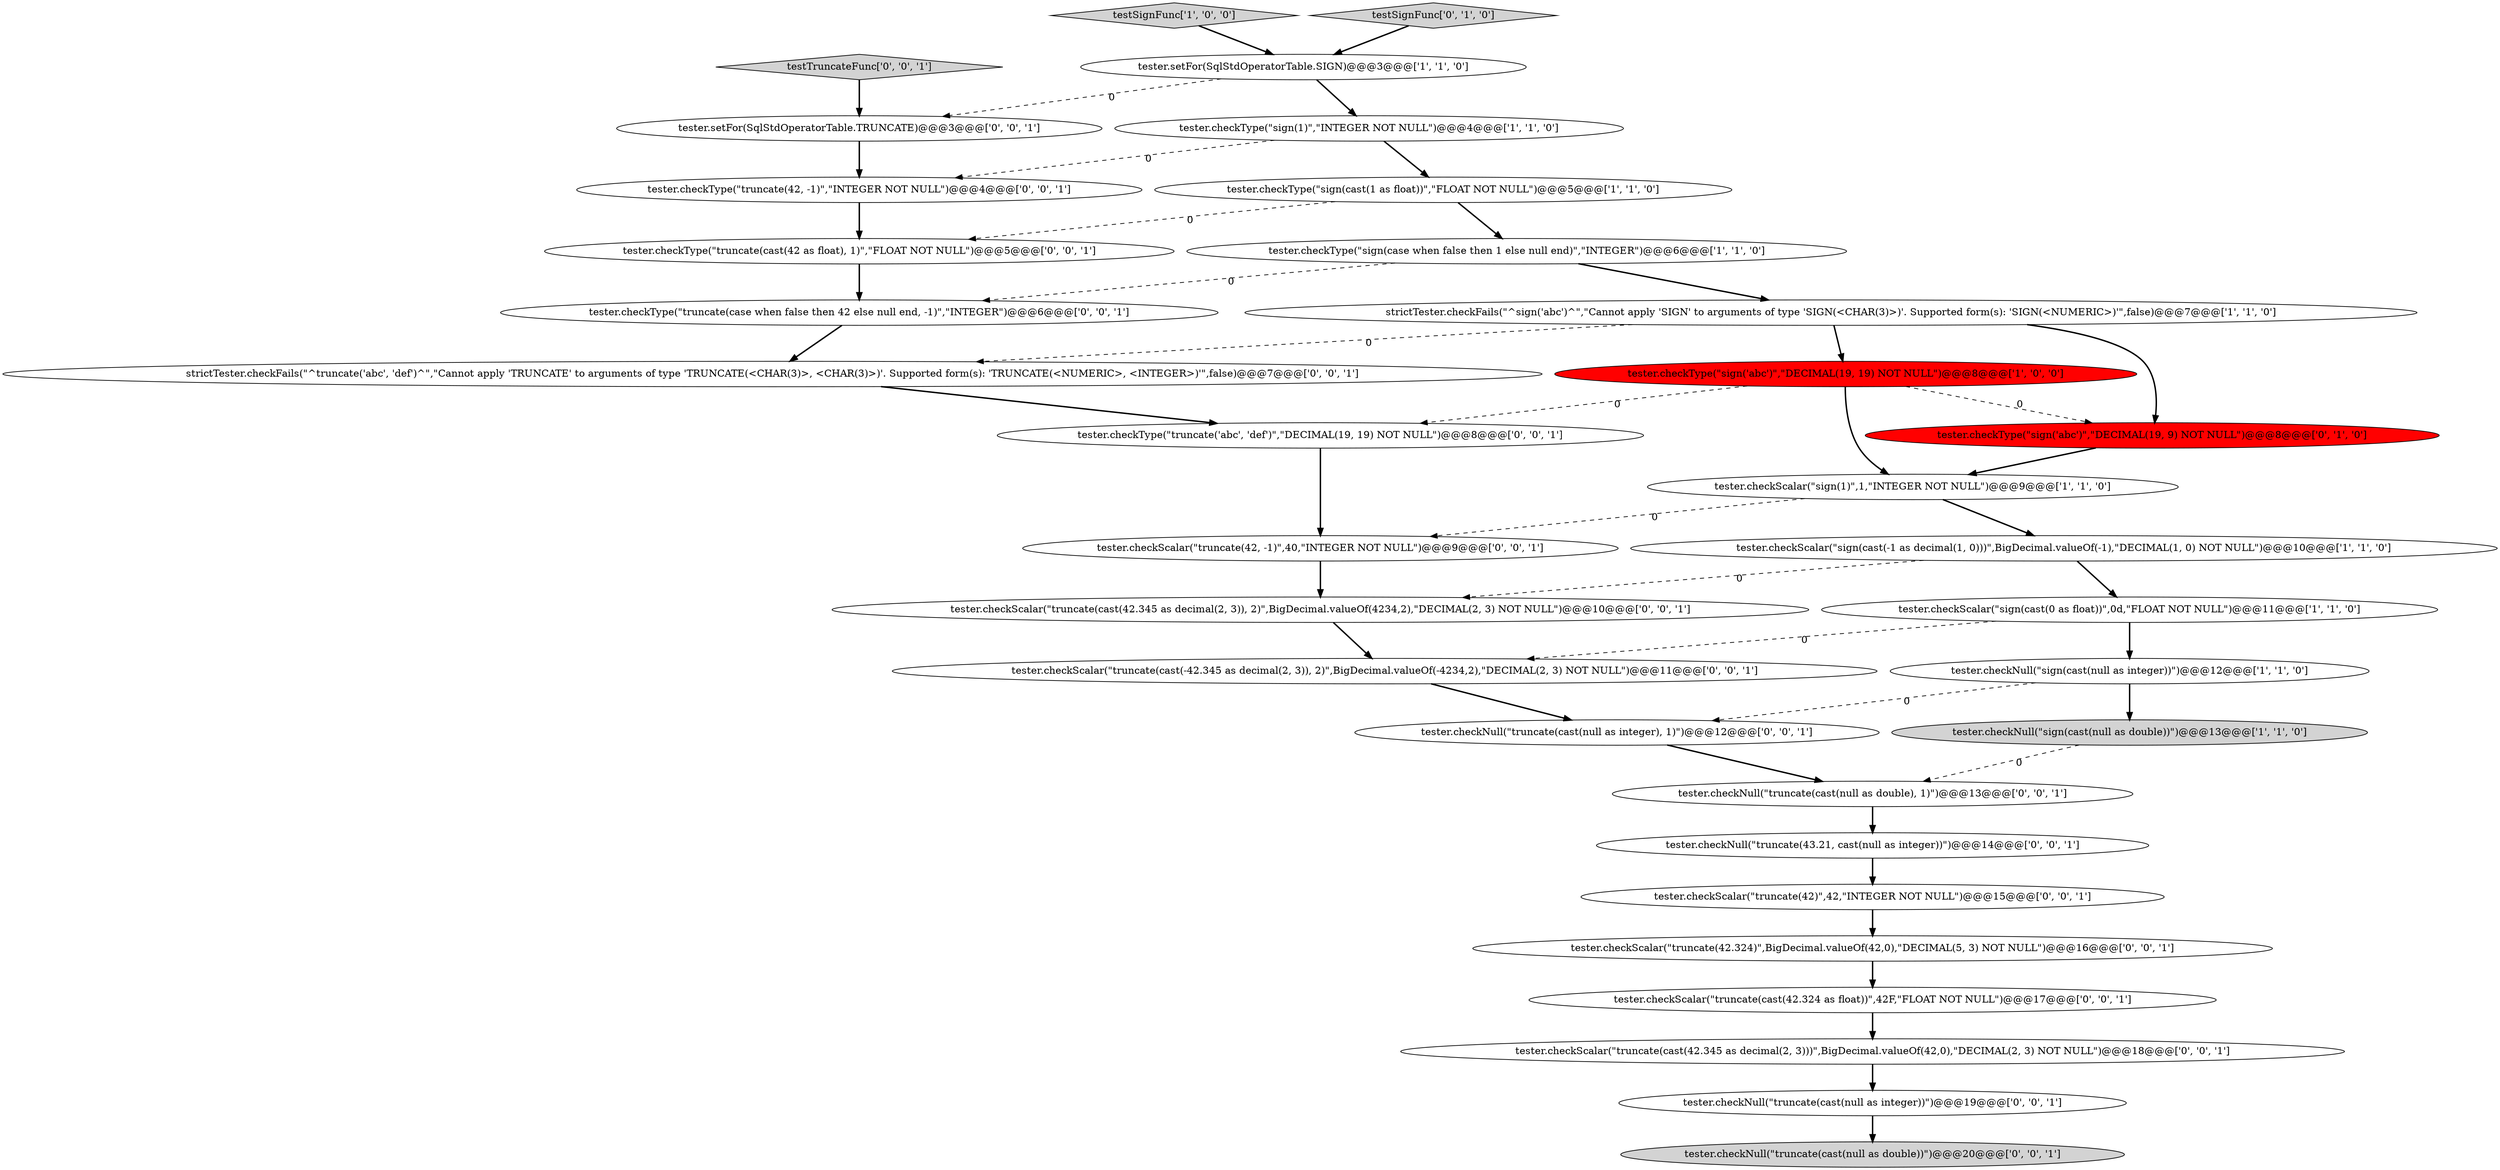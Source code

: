 digraph {
23 [style = filled, label = "testTruncateFunc['0', '0', '1']", fillcolor = lightgray, shape = diamond image = "AAA0AAABBB3BBB"];
21 [style = filled, label = "tester.checkNull(\"truncate(43.21, cast(null as integer))\")@@@14@@@['0', '0', '1']", fillcolor = white, shape = ellipse image = "AAA0AAABBB3BBB"];
28 [style = filled, label = "tester.checkScalar(\"truncate(cast(42.345 as decimal(2, 3)), 2)\",BigDecimal.valueOf(4234,2),\"DECIMAL(2, 3) NOT NULL\")@@@10@@@['0', '0', '1']", fillcolor = white, shape = ellipse image = "AAA0AAABBB3BBB"];
26 [style = filled, label = "tester.checkScalar(\"truncate(cast(42.324 as float))\",42F,\"FLOAT NOT NULL\")@@@17@@@['0', '0', '1']", fillcolor = white, shape = ellipse image = "AAA0AAABBB3BBB"];
9 [style = filled, label = "tester.checkNull(\"sign(cast(null as double))\")@@@13@@@['1', '1', '0']", fillcolor = lightgray, shape = ellipse image = "AAA0AAABBB1BBB"];
14 [style = filled, label = "tester.checkScalar(\"truncate(cast(-42.345 as decimal(2, 3)), 2)\",BigDecimal.valueOf(-4234,2),\"DECIMAL(2, 3) NOT NULL\")@@@11@@@['0', '0', '1']", fillcolor = white, shape = ellipse image = "AAA0AAABBB3BBB"];
5 [style = filled, label = "tester.checkScalar(\"sign(1)\",1,\"INTEGER NOT NULL\")@@@9@@@['1', '1', '0']", fillcolor = white, shape = ellipse image = "AAA0AAABBB1BBB"];
15 [style = filled, label = "tester.checkNull(\"truncate(cast(null as double))\")@@@20@@@['0', '0', '1']", fillcolor = lightgray, shape = ellipse image = "AAA0AAABBB3BBB"];
3 [style = filled, label = "tester.setFor(SqlStdOperatorTable.SIGN)@@@3@@@['1', '1', '0']", fillcolor = white, shape = ellipse image = "AAA0AAABBB1BBB"];
11 [style = filled, label = "testSignFunc['1', '0', '0']", fillcolor = lightgray, shape = diamond image = "AAA0AAABBB1BBB"];
18 [style = filled, label = "tester.checkNull(\"truncate(cast(null as integer), 1)\")@@@12@@@['0', '0', '1']", fillcolor = white, shape = ellipse image = "AAA0AAABBB3BBB"];
8 [style = filled, label = "tester.checkNull(\"sign(cast(null as integer))\")@@@12@@@['1', '1', '0']", fillcolor = white, shape = ellipse image = "AAA0AAABBB1BBB"];
20 [style = filled, label = "tester.checkType(\"truncate(42, -1)\",\"INTEGER NOT NULL\")@@@4@@@['0', '0', '1']", fillcolor = white, shape = ellipse image = "AAA0AAABBB3BBB"];
1 [style = filled, label = "tester.checkType(\"sign('abc')\",\"DECIMAL(19, 19) NOT NULL\")@@@8@@@['1', '0', '0']", fillcolor = red, shape = ellipse image = "AAA1AAABBB1BBB"];
31 [style = filled, label = "tester.checkType(\"truncate('abc', 'def')\",\"DECIMAL(19, 19) NOT NULL\")@@@8@@@['0', '0', '1']", fillcolor = white, shape = ellipse image = "AAA0AAABBB3BBB"];
19 [style = filled, label = "tester.setFor(SqlStdOperatorTable.TRUNCATE)@@@3@@@['0', '0', '1']", fillcolor = white, shape = ellipse image = "AAA0AAABBB3BBB"];
25 [style = filled, label = "tester.checkNull(\"truncate(cast(null as double), 1)\")@@@13@@@['0', '0', '1']", fillcolor = white, shape = ellipse image = "AAA0AAABBB3BBB"];
12 [style = filled, label = "tester.checkType(\"sign('abc')\",\"DECIMAL(19, 9) NOT NULL\")@@@8@@@['0', '1', '0']", fillcolor = red, shape = ellipse image = "AAA1AAABBB2BBB"];
7 [style = filled, label = "tester.checkType(\"sign(case when false then 1 else null end)\",\"INTEGER\")@@@6@@@['1', '1', '0']", fillcolor = white, shape = ellipse image = "AAA0AAABBB1BBB"];
10 [style = filled, label = "tester.checkType(\"sign(1)\",\"INTEGER NOT NULL\")@@@4@@@['1', '1', '0']", fillcolor = white, shape = ellipse image = "AAA0AAABBB1BBB"];
29 [style = filled, label = "tester.checkScalar(\"truncate(42)\",42,\"INTEGER NOT NULL\")@@@15@@@['0', '0', '1']", fillcolor = white, shape = ellipse image = "AAA0AAABBB3BBB"];
13 [style = filled, label = "testSignFunc['0', '1', '0']", fillcolor = lightgray, shape = diamond image = "AAA0AAABBB2BBB"];
16 [style = filled, label = "tester.checkScalar(\"truncate(42, -1)\",40,\"INTEGER NOT NULL\")@@@9@@@['0', '0', '1']", fillcolor = white, shape = ellipse image = "AAA0AAABBB3BBB"];
6 [style = filled, label = "tester.checkScalar(\"sign(cast(-1 as decimal(1, 0)))\",BigDecimal.valueOf(-1),\"DECIMAL(1, 0) NOT NULL\")@@@10@@@['1', '1', '0']", fillcolor = white, shape = ellipse image = "AAA0AAABBB1BBB"];
2 [style = filled, label = "tester.checkType(\"sign(cast(1 as float))\",\"FLOAT NOT NULL\")@@@5@@@['1', '1', '0']", fillcolor = white, shape = ellipse image = "AAA0AAABBB1BBB"];
17 [style = filled, label = "tester.checkType(\"truncate(cast(42 as float), 1)\",\"FLOAT NOT NULL\")@@@5@@@['0', '0', '1']", fillcolor = white, shape = ellipse image = "AAA0AAABBB3BBB"];
4 [style = filled, label = "strictTester.checkFails(\"^sign('abc')^\",\"Cannot apply 'SIGN' to arguments of type 'SIGN\(<CHAR\(3\)>\)'\. Supported form\(s\): 'SIGN\(<NUMERIC>\)'\",false)@@@7@@@['1', '1', '0']", fillcolor = white, shape = ellipse image = "AAA0AAABBB1BBB"];
30 [style = filled, label = "tester.checkScalar(\"truncate(cast(42.345 as decimal(2, 3)))\",BigDecimal.valueOf(42,0),\"DECIMAL(2, 3) NOT NULL\")@@@18@@@['0', '0', '1']", fillcolor = white, shape = ellipse image = "AAA0AAABBB3BBB"];
24 [style = filled, label = "strictTester.checkFails(\"^truncate('abc', 'def')^\",\"Cannot apply 'TRUNCATE' to arguments of type 'TRUNCATE\(<CHAR\(3\)>, <CHAR\(3\)>\)'\. Supported form\(s\): 'TRUNCATE\(<NUMERIC>, <INTEGER>\)'\",false)@@@7@@@['0', '0', '1']", fillcolor = white, shape = ellipse image = "AAA0AAABBB3BBB"];
32 [style = filled, label = "tester.checkScalar(\"truncate(42.324)\",BigDecimal.valueOf(42,0),\"DECIMAL(5, 3) NOT NULL\")@@@16@@@['0', '0', '1']", fillcolor = white, shape = ellipse image = "AAA0AAABBB3BBB"];
22 [style = filled, label = "tester.checkNull(\"truncate(cast(null as integer))\")@@@19@@@['0', '0', '1']", fillcolor = white, shape = ellipse image = "AAA0AAABBB3BBB"];
27 [style = filled, label = "tester.checkType(\"truncate(case when false then 42 else null end, -1)\",\"INTEGER\")@@@6@@@['0', '0', '1']", fillcolor = white, shape = ellipse image = "AAA0AAABBB3BBB"];
0 [style = filled, label = "tester.checkScalar(\"sign(cast(0 as float))\",0d,\"FLOAT NOT NULL\")@@@11@@@['1', '1', '0']", fillcolor = white, shape = ellipse image = "AAA0AAABBB1BBB"];
1->5 [style = bold, label=""];
20->17 [style = bold, label=""];
30->22 [style = bold, label=""];
22->15 [style = bold, label=""];
12->5 [style = bold, label=""];
31->16 [style = bold, label=""];
19->20 [style = bold, label=""];
1->31 [style = dashed, label="0"];
6->0 [style = bold, label=""];
7->4 [style = bold, label=""];
2->17 [style = dashed, label="0"];
32->26 [style = bold, label=""];
28->14 [style = bold, label=""];
26->30 [style = bold, label=""];
3->19 [style = dashed, label="0"];
7->27 [style = dashed, label="0"];
5->16 [style = dashed, label="0"];
0->14 [style = dashed, label="0"];
3->10 [style = bold, label=""];
1->12 [style = dashed, label="0"];
6->28 [style = dashed, label="0"];
21->29 [style = bold, label=""];
5->6 [style = bold, label=""];
13->3 [style = bold, label=""];
16->28 [style = bold, label=""];
24->31 [style = bold, label=""];
11->3 [style = bold, label=""];
29->32 [style = bold, label=""];
23->19 [style = bold, label=""];
9->25 [style = dashed, label="0"];
0->8 [style = bold, label=""];
8->9 [style = bold, label=""];
18->25 [style = bold, label=""];
4->12 [style = bold, label=""];
10->20 [style = dashed, label="0"];
14->18 [style = bold, label=""];
10->2 [style = bold, label=""];
4->1 [style = bold, label=""];
27->24 [style = bold, label=""];
8->18 [style = dashed, label="0"];
2->7 [style = bold, label=""];
17->27 [style = bold, label=""];
4->24 [style = dashed, label="0"];
25->21 [style = bold, label=""];
}
